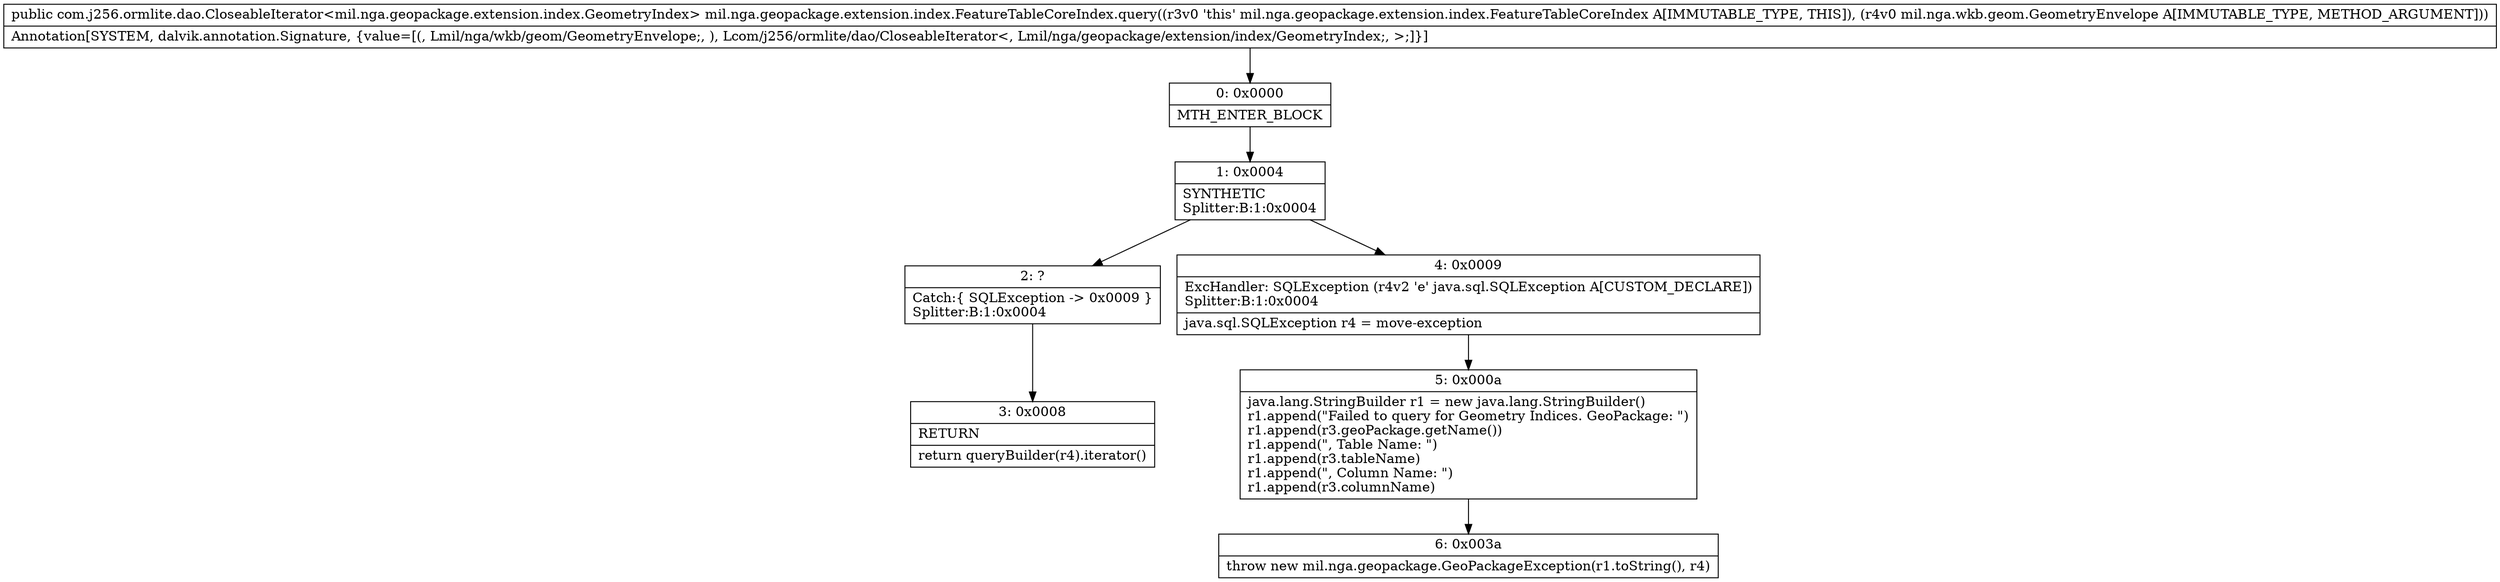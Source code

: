 digraph "CFG formil.nga.geopackage.extension.index.FeatureTableCoreIndex.query(Lmil\/nga\/wkb\/geom\/GeometryEnvelope;)Lcom\/j256\/ormlite\/dao\/CloseableIterator;" {
Node_0 [shape=record,label="{0\:\ 0x0000|MTH_ENTER_BLOCK\l}"];
Node_1 [shape=record,label="{1\:\ 0x0004|SYNTHETIC\lSplitter:B:1:0x0004\l}"];
Node_2 [shape=record,label="{2\:\ ?|Catch:\{ SQLException \-\> 0x0009 \}\lSplitter:B:1:0x0004\l}"];
Node_3 [shape=record,label="{3\:\ 0x0008|RETURN\l|return queryBuilder(r4).iterator()\l}"];
Node_4 [shape=record,label="{4\:\ 0x0009|ExcHandler: SQLException (r4v2 'e' java.sql.SQLException A[CUSTOM_DECLARE])\lSplitter:B:1:0x0004\l|java.sql.SQLException r4 = move\-exception\l}"];
Node_5 [shape=record,label="{5\:\ 0x000a|java.lang.StringBuilder r1 = new java.lang.StringBuilder()\lr1.append(\"Failed to query for Geometry Indices. GeoPackage: \")\lr1.append(r3.geoPackage.getName())\lr1.append(\", Table Name: \")\lr1.append(r3.tableName)\lr1.append(\", Column Name: \")\lr1.append(r3.columnName)\l}"];
Node_6 [shape=record,label="{6\:\ 0x003a|throw new mil.nga.geopackage.GeoPackageException(r1.toString(), r4)\l}"];
MethodNode[shape=record,label="{public com.j256.ormlite.dao.CloseableIterator\<mil.nga.geopackage.extension.index.GeometryIndex\> mil.nga.geopackage.extension.index.FeatureTableCoreIndex.query((r3v0 'this' mil.nga.geopackage.extension.index.FeatureTableCoreIndex A[IMMUTABLE_TYPE, THIS]), (r4v0 mil.nga.wkb.geom.GeometryEnvelope A[IMMUTABLE_TYPE, METHOD_ARGUMENT]))  | Annotation[SYSTEM, dalvik.annotation.Signature, \{value=[(, Lmil\/nga\/wkb\/geom\/GeometryEnvelope;, ), Lcom\/j256\/ormlite\/dao\/CloseableIterator\<, Lmil\/nga\/geopackage\/extension\/index\/GeometryIndex;, \>;]\}]\l}"];
MethodNode -> Node_0;
Node_0 -> Node_1;
Node_1 -> Node_2;
Node_1 -> Node_4;
Node_2 -> Node_3;
Node_4 -> Node_5;
Node_5 -> Node_6;
}

